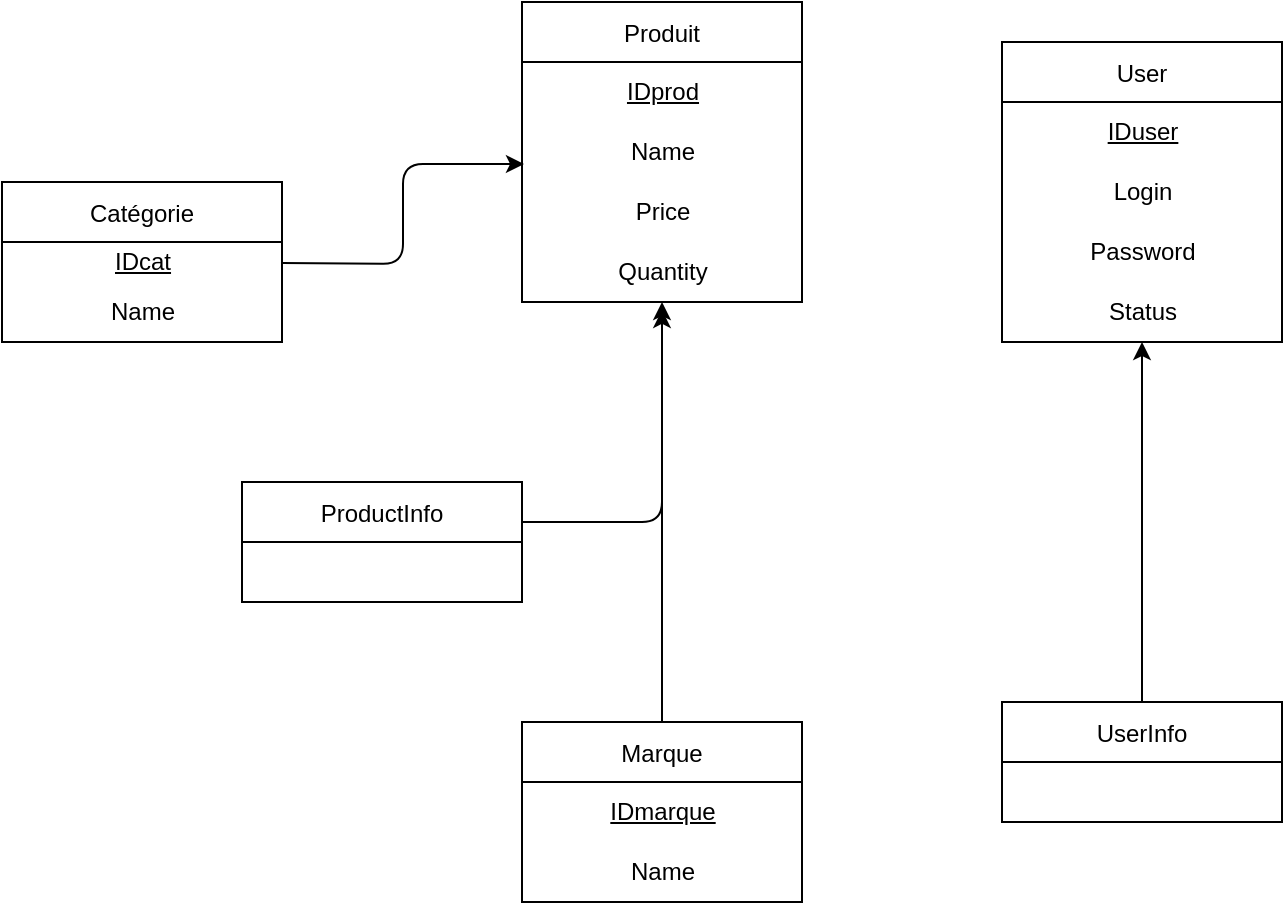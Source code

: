 <mxfile>
    <diagram id="iorcRCthD171SyJ1eXAP" name="Page-1">
        <mxGraphModel dx="1118" dy="766" grid="1" gridSize="10" guides="1" tooltips="1" connect="1" arrows="1" fold="1" page="1" pageScale="1" pageWidth="827" pageHeight="1169" math="0" shadow="0">
            <root>
                <mxCell id="0"/>
                <mxCell id="1" parent="0"/>
                <mxCell id="Tp9ov5M1JZ4nnl-rEPXS-1" value="Produit" style="swimlane;fontStyle=0;childLayout=stackLayout;horizontal=1;startSize=30;horizontalStack=0;resizeParent=1;resizeParentMax=0;resizeLast=0;collapsible=1;marginBottom=0;" parent="1" vertex="1">
                    <mxGeometry x="300" y="170" width="140" height="150" as="geometry"/>
                </mxCell>
                <mxCell id="Tp9ov5M1JZ4nnl-rEPXS-18" value="&lt;div&gt;&lt;u&gt;IDprod&lt;/u&gt;&lt;/div&gt;" style="text;html=1;align=center;verticalAlign=middle;resizable=0;points=[];autosize=1;strokeColor=none;fillColor=none;" parent="Tp9ov5M1JZ4nnl-rEPXS-1" vertex="1">
                    <mxGeometry y="30" width="140" height="30" as="geometry"/>
                </mxCell>
                <mxCell id="Tp9ov5M1JZ4nnl-rEPXS-24" value="Name" style="text;html=1;align=center;verticalAlign=middle;resizable=0;points=[];autosize=1;strokeColor=none;fillColor=none;" parent="Tp9ov5M1JZ4nnl-rEPXS-1" vertex="1">
                    <mxGeometry y="60" width="140" height="30" as="geometry"/>
                </mxCell>
                <mxCell id="Tp9ov5M1JZ4nnl-rEPXS-23" value="Price" style="text;html=1;align=center;verticalAlign=middle;resizable=0;points=[];autosize=1;strokeColor=none;fillColor=none;" parent="Tp9ov5M1JZ4nnl-rEPXS-1" vertex="1">
                    <mxGeometry y="90" width="140" height="30" as="geometry"/>
                </mxCell>
                <mxCell id="Tp9ov5M1JZ4nnl-rEPXS-22" value="Quantity" style="text;html=1;align=center;verticalAlign=middle;resizable=0;points=[];autosize=1;strokeColor=none;fillColor=none;" parent="Tp9ov5M1JZ4nnl-rEPXS-1" vertex="1">
                    <mxGeometry y="120" width="140" height="30" as="geometry"/>
                </mxCell>
                <mxCell id="Tp9ov5M1JZ4nnl-rEPXS-9" style="edgeStyle=orthogonalEdgeStyle;rounded=0;orthogonalLoop=1;jettySize=auto;html=1;entryX=0.5;entryY=1;entryDx=0;entryDy=0;endArrow=classic;endFill=1;" parent="1" source="Tp9ov5M1JZ4nnl-rEPXS-5" target="Tp9ov5M1JZ4nnl-rEPXS-7" edge="1">
                    <mxGeometry relative="1" as="geometry"/>
                </mxCell>
                <mxCell id="Tp9ov5M1JZ4nnl-rEPXS-5" value="UserInfo" style="swimlane;fontStyle=0;childLayout=stackLayout;horizontal=1;startSize=30;horizontalStack=0;resizeParent=1;resizeParentMax=0;resizeLast=0;collapsible=1;marginBottom=0;" parent="1" vertex="1">
                    <mxGeometry x="540" y="520" width="140" height="60" as="geometry"/>
                </mxCell>
                <mxCell id="Tp9ov5M1JZ4nnl-rEPXS-8" style="edgeStyle=orthogonalEdgeStyle;rounded=0;orthogonalLoop=1;jettySize=auto;html=1;entryX=0.5;entryY=1;entryDx=0;entryDy=0;endArrow=classic;endFill=1;" parent="1" source="Tp9ov5M1JZ4nnl-rEPXS-6" target="Tp9ov5M1JZ4nnl-rEPXS-1" edge="1">
                    <mxGeometry relative="1" as="geometry"/>
                </mxCell>
                <mxCell id="Tp9ov5M1JZ4nnl-rEPXS-6" value="Marque" style="swimlane;fontStyle=0;childLayout=stackLayout;horizontal=1;startSize=30;horizontalStack=0;resizeParent=1;resizeParentMax=0;resizeLast=0;collapsible=1;marginBottom=0;" parent="1" vertex="1">
                    <mxGeometry x="300" y="530" width="140" height="90" as="geometry"/>
                </mxCell>
                <mxCell id="Tp9ov5M1JZ4nnl-rEPXS-20" value="&lt;u&gt;IDmarque&lt;/u&gt;" style="text;html=1;align=center;verticalAlign=middle;resizable=0;points=[];autosize=1;strokeColor=none;fillColor=none;" parent="Tp9ov5M1JZ4nnl-rEPXS-6" vertex="1">
                    <mxGeometry y="30" width="140" height="30" as="geometry"/>
                </mxCell>
                <mxCell id="10" value="Name" style="text;html=1;align=center;verticalAlign=middle;resizable=0;points=[];autosize=1;strokeColor=none;fillColor=none;" parent="Tp9ov5M1JZ4nnl-rEPXS-6" vertex="1">
                    <mxGeometry y="60" width="140" height="30" as="geometry"/>
                </mxCell>
                <mxCell id="Tp9ov5M1JZ4nnl-rEPXS-7" value="User" style="swimlane;fontStyle=0;childLayout=stackLayout;horizontal=1;startSize=30;horizontalStack=0;resizeParent=1;resizeParentMax=0;resizeLast=0;collapsible=1;marginBottom=0;" parent="1" vertex="1">
                    <mxGeometry x="540" y="190" width="140" height="150" as="geometry"/>
                </mxCell>
                <mxCell id="Tp9ov5M1JZ4nnl-rEPXS-28" value="&lt;div&gt;&lt;u&gt;IDuser&lt;/u&gt;&lt;/div&gt;" style="text;html=1;align=center;verticalAlign=middle;resizable=0;points=[];autosize=1;strokeColor=none;fillColor=none;" parent="Tp9ov5M1JZ4nnl-rEPXS-7" vertex="1">
                    <mxGeometry y="30" width="140" height="30" as="geometry"/>
                </mxCell>
                <mxCell id="Tp9ov5M1JZ4nnl-rEPXS-27" value="Login" style="text;html=1;align=center;verticalAlign=middle;resizable=0;points=[];autosize=1;strokeColor=none;fillColor=none;" parent="Tp9ov5M1JZ4nnl-rEPXS-7" vertex="1">
                    <mxGeometry y="60" width="140" height="30" as="geometry"/>
                </mxCell>
                <mxCell id="Tp9ov5M1JZ4nnl-rEPXS-26" value="Password" style="text;html=1;align=center;verticalAlign=middle;resizable=0;points=[];autosize=1;strokeColor=none;fillColor=none;" parent="Tp9ov5M1JZ4nnl-rEPXS-7" vertex="1">
                    <mxGeometry y="90" width="140" height="30" as="geometry"/>
                </mxCell>
                <mxCell id="Tp9ov5M1JZ4nnl-rEPXS-25" value="Status" style="text;html=1;align=center;verticalAlign=middle;resizable=0;points=[];autosize=1;strokeColor=none;fillColor=none;" parent="Tp9ov5M1JZ4nnl-rEPXS-7" vertex="1">
                    <mxGeometry y="120" width="140" height="30" as="geometry"/>
                </mxCell>
                <mxCell id="3" value="Catégorie" style="swimlane;fontStyle=0;childLayout=stackLayout;horizontal=1;startSize=30;horizontalStack=0;resizeParent=1;resizeParentMax=0;resizeLast=0;collapsible=1;marginBottom=0;" parent="1" vertex="1">
                    <mxGeometry x="40" y="260" width="140" height="80" as="geometry"/>
                </mxCell>
                <mxCell id="4" value="&lt;div&gt;&lt;u&gt;IDcat&lt;/u&gt;&lt;/div&gt;" style="text;html=1;align=center;verticalAlign=middle;resizable=0;points=[];autosize=1;strokeColor=none;fillColor=none;" parent="3" vertex="1">
                    <mxGeometry y="30" width="140" height="20" as="geometry"/>
                </mxCell>
                <mxCell id="5" value="Name" style="text;html=1;align=center;verticalAlign=middle;resizable=0;points=[];autosize=1;strokeColor=none;fillColor=none;" parent="3" vertex="1">
                    <mxGeometry y="50" width="140" height="30" as="geometry"/>
                </mxCell>
                <mxCell id="9" style="html=1;entryX=0.007;entryY=0.7;entryDx=0;entryDy=0;entryPerimeter=0;edgeStyle=orthogonalEdgeStyle;" parent="1" target="Tp9ov5M1JZ4nnl-rEPXS-24" edge="1">
                    <mxGeometry relative="1" as="geometry">
                        <mxPoint x="180" y="300.486" as="sourcePoint"/>
                    </mxGeometry>
                </mxCell>
                <mxCell id="15" style="edgeStyle=orthogonalEdgeStyle;html=1;entryX=0.5;entryY=1.133;entryDx=0;entryDy=0;entryPerimeter=0;" parent="1" source="11" target="Tp9ov5M1JZ4nnl-rEPXS-22" edge="1">
                    <mxGeometry relative="1" as="geometry">
                        <Array as="points">
                            <mxPoint x="370" y="430"/>
                        </Array>
                    </mxGeometry>
                </mxCell>
                <mxCell id="11" value="ProductInfo" style="swimlane;fontStyle=0;childLayout=stackLayout;horizontal=1;startSize=30;horizontalStack=0;resizeParent=1;resizeParentMax=0;resizeLast=0;collapsible=1;marginBottom=0;" parent="1" vertex="1">
                    <mxGeometry x="160" y="410" width="140" height="60" as="geometry"/>
                </mxCell>
            </root>
        </mxGraphModel>
    </diagram>
</mxfile>